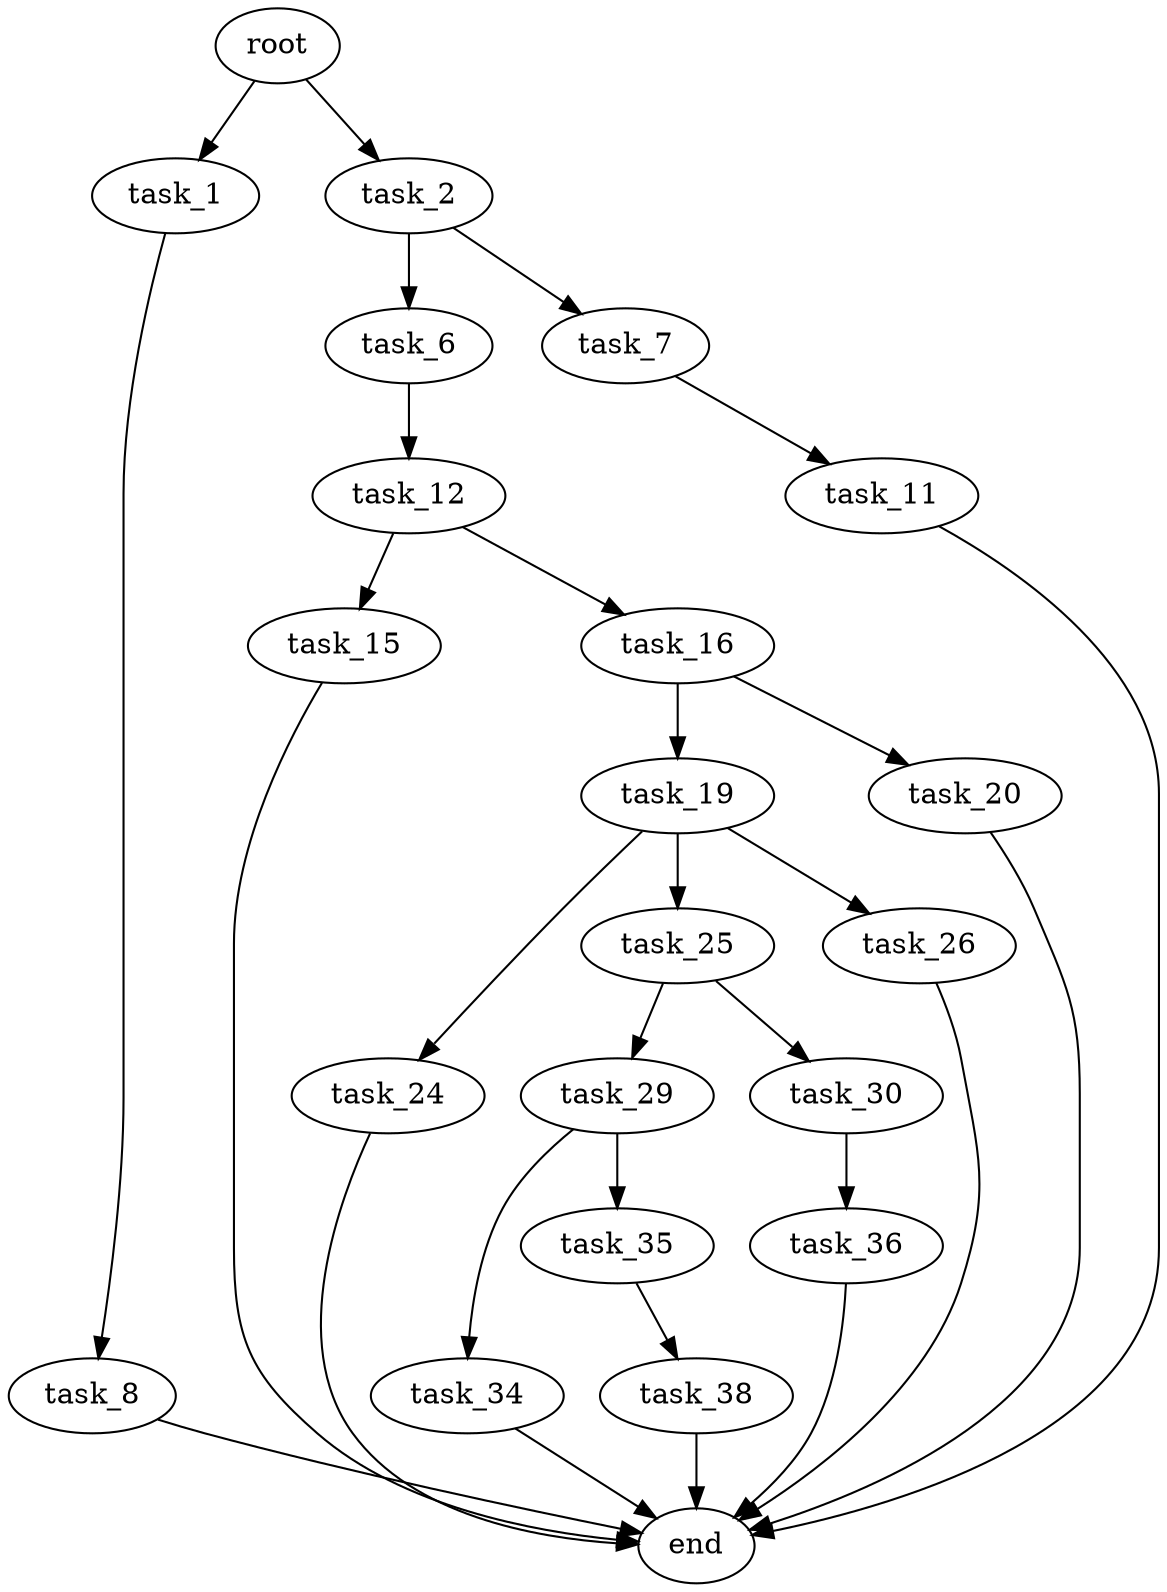 digraph G {
  root [size="0.000000"];
  task_1 [size="19481392597.000000"];
  task_2 [size="782757789696.000000"];
  task_8 [size="29200043459.000000"];
  task_6 [size="155161525307.000000"];
  task_7 [size="231928233984.000000"];
  task_12 [size="8589934592.000000"];
  task_11 [size="134217728000.000000"];
  end [size="0.000000"];
  task_15 [size="12240088434.000000"];
  task_16 [size="705089911448.000000"];
  task_19 [size="142560818676.000000"];
  task_20 [size="4595483593.000000"];
  task_24 [size="9550451894.000000"];
  task_25 [size="68719476736.000000"];
  task_26 [size="8589934592.000000"];
  task_29 [size="28991029248.000000"];
  task_30 [size="231928233984.000000"];
  task_34 [size="1210473707780.000000"];
  task_35 [size="368293445632.000000"];
  task_36 [size="134217728000.000000"];
  task_38 [size="18705588094.000000"];

  root -> task_1 [size="1.000000"];
  root -> task_2 [size="1.000000"];
  task_1 -> task_8 [size="679477248.000000"];
  task_2 -> task_6 [size="679477248.000000"];
  task_2 -> task_7 [size="679477248.000000"];
  task_8 -> end [size="1.000000"];
  task_6 -> task_12 [size="679477248.000000"];
  task_7 -> task_11 [size="301989888.000000"];
  task_12 -> task_15 [size="33554432.000000"];
  task_12 -> task_16 [size="33554432.000000"];
  task_11 -> end [size="1.000000"];
  task_15 -> end [size="1.000000"];
  task_16 -> task_19 [size="536870912.000000"];
  task_16 -> task_20 [size="536870912.000000"];
  task_19 -> task_24 [size="134217728.000000"];
  task_19 -> task_25 [size="134217728.000000"];
  task_19 -> task_26 [size="134217728.000000"];
  task_20 -> end [size="1.000000"];
  task_24 -> end [size="1.000000"];
  task_25 -> task_29 [size="134217728.000000"];
  task_25 -> task_30 [size="134217728.000000"];
  task_26 -> end [size="1.000000"];
  task_29 -> task_34 [size="75497472.000000"];
  task_29 -> task_35 [size="75497472.000000"];
  task_30 -> task_36 [size="301989888.000000"];
  task_34 -> end [size="1.000000"];
  task_35 -> task_38 [size="411041792.000000"];
  task_36 -> end [size="1.000000"];
  task_38 -> end [size="1.000000"];
}
